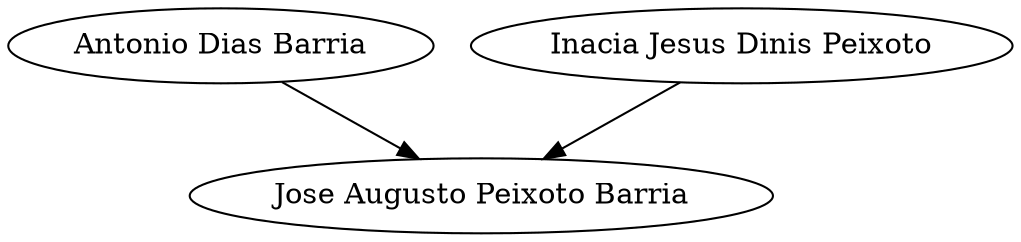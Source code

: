 // Árvore genealógica
digraph {
	1 [label="Jose Augusto Peixoto Barria"]
	2 [label="Antonio Dias Barria"]
	3 [label="Inacia Jesus Dinis Peixoto"]
	2 -> 1
	3 -> 1
}
